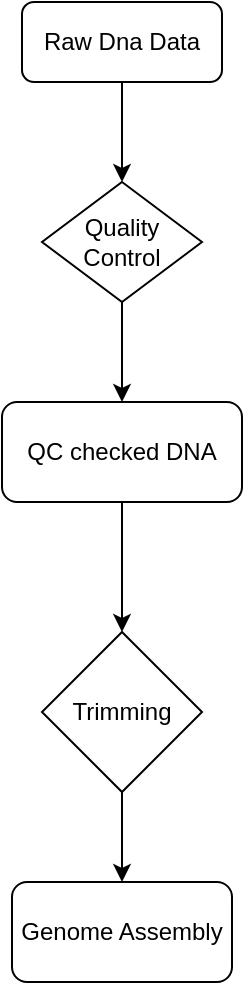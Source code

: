 <mxfile version="24.2.0" type="github">
  <diagram name="Page-1" id="9AbPAYx_Ur40lodAAJXG">
    <mxGraphModel dx="605" dy="760" grid="1" gridSize="10" guides="1" tooltips="1" connect="1" arrows="1" fold="1" page="1" pageScale="1" pageWidth="850" pageHeight="1100" math="0" shadow="0">
      <root>
        <mxCell id="0" />
        <mxCell id="1" parent="0" />
        <mxCell id="-tNsHm9VPv4sUOiM06Ht-4" value="" style="edgeStyle=orthogonalEdgeStyle;rounded=0;orthogonalLoop=1;jettySize=auto;html=1;" edge="1" parent="1" source="-tNsHm9VPv4sUOiM06Ht-1" target="-tNsHm9VPv4sUOiM06Ht-3">
          <mxGeometry relative="1" as="geometry" />
        </mxCell>
        <mxCell id="-tNsHm9VPv4sUOiM06Ht-1" value="Raw Dna Data" style="rounded=1;whiteSpace=wrap;html=1;" vertex="1" parent="1">
          <mxGeometry x="100" y="40" width="100" height="40" as="geometry" />
        </mxCell>
        <mxCell id="-tNsHm9VPv4sUOiM06Ht-6" value="" style="edgeStyle=orthogonalEdgeStyle;rounded=0;orthogonalLoop=1;jettySize=auto;html=1;" edge="1" parent="1" source="-tNsHm9VPv4sUOiM06Ht-3" target="-tNsHm9VPv4sUOiM06Ht-5">
          <mxGeometry relative="1" as="geometry" />
        </mxCell>
        <mxCell id="-tNsHm9VPv4sUOiM06Ht-3" value="Quality Control" style="rhombus;whiteSpace=wrap;html=1;" vertex="1" parent="1">
          <mxGeometry x="110" y="130" width="80" height="60" as="geometry" />
        </mxCell>
        <mxCell id="-tNsHm9VPv4sUOiM06Ht-8" value="" style="edgeStyle=orthogonalEdgeStyle;rounded=0;orthogonalLoop=1;jettySize=auto;html=1;" edge="1" parent="1" source="-tNsHm9VPv4sUOiM06Ht-5" target="-tNsHm9VPv4sUOiM06Ht-7">
          <mxGeometry relative="1" as="geometry" />
        </mxCell>
        <mxCell id="-tNsHm9VPv4sUOiM06Ht-5" value="QC checked DNA" style="rounded=1;whiteSpace=wrap;html=1;" vertex="1" parent="1">
          <mxGeometry x="90" y="240" width="120" height="50" as="geometry" />
        </mxCell>
        <mxCell id="-tNsHm9VPv4sUOiM06Ht-12" value="" style="edgeStyle=orthogonalEdgeStyle;rounded=0;orthogonalLoop=1;jettySize=auto;html=1;" edge="1" parent="1" source="-tNsHm9VPv4sUOiM06Ht-7" target="-tNsHm9VPv4sUOiM06Ht-9">
          <mxGeometry relative="1" as="geometry" />
        </mxCell>
        <mxCell id="-tNsHm9VPv4sUOiM06Ht-7" value="Trimming" style="rhombus;whiteSpace=wrap;html=1;rounded=0;" vertex="1" parent="1">
          <mxGeometry x="110" y="355" width="80" height="80" as="geometry" />
        </mxCell>
        <mxCell id="-tNsHm9VPv4sUOiM06Ht-9" value="Genome Assembly" style="rounded=1;whiteSpace=wrap;html=1;" vertex="1" parent="1">
          <mxGeometry x="95" y="480" width="110" height="50" as="geometry" />
        </mxCell>
      </root>
    </mxGraphModel>
  </diagram>
</mxfile>
